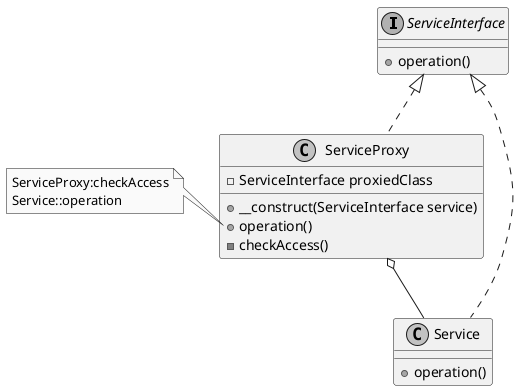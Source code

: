 @startuml
'https://plantuml.com/component-diagram

skinparam monochrome true

interface ServiceInterface {
    +operation()
}

class Service {
    +operation()
}

class ServiceProxy {
    -ServiceInterface proxiedClass
    +__construct(ServiceInterface service)
    +operation()
    -checkAccess()
}

ServiceInterface <|.. Service
ServiceInterface <|.. ServiceProxy
ServiceProxy o-- Service

note left of ServiceProxy::operation
    ServiceProxy:checkAccess
    Service::operation
end note

@enduml
